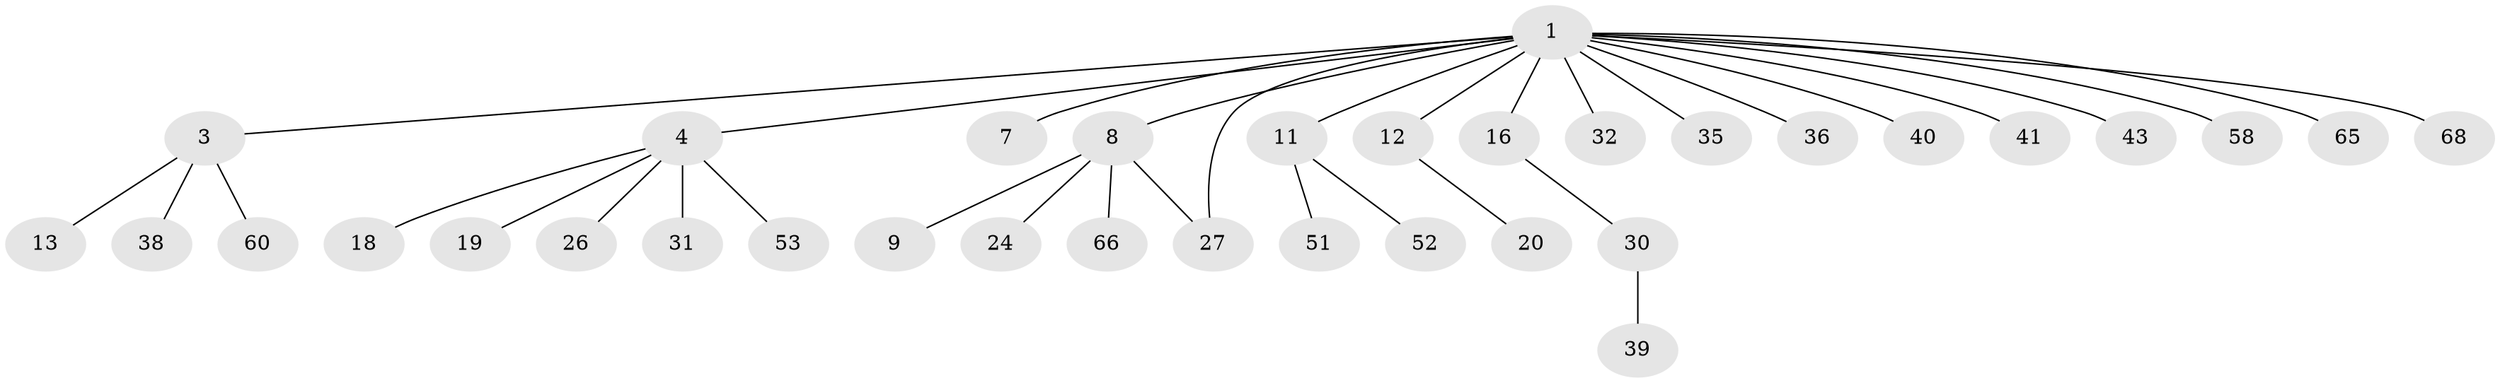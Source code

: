 // original degree distribution, {4: 0.043478260869565216, 18: 0.014492753623188406, 6: 0.014492753623188406, 3: 0.11594202898550725, 2: 0.18840579710144928, 5: 0.014492753623188406, 1: 0.5942028985507246, 8: 0.014492753623188406}
// Generated by graph-tools (version 1.1) at 2025/14/03/09/25 04:14:35]
// undirected, 34 vertices, 34 edges
graph export_dot {
graph [start="1"]
  node [color=gray90,style=filled];
  1 [super="+2+14+6"];
  3 [super="+5+21"];
  4 [super="+10"];
  7 [super="+63+54"];
  8;
  9 [super="+23"];
  11 [super="+44"];
  12 [super="+50+62"];
  13;
  16 [super="+17"];
  18;
  19;
  20 [super="+37+59"];
  24;
  26;
  27 [super="+61"];
  30;
  31;
  32 [super="+55"];
  35;
  36 [super="+48"];
  38;
  39;
  40;
  41 [super="+46"];
  43;
  51;
  52 [super="+56"];
  53;
  58;
  60;
  65;
  66;
  68;
  1 -- 65;
  1 -- 3;
  1 -- 4 [weight=2];
  1 -- 68;
  1 -- 7;
  1 -- 8;
  1 -- 11;
  1 -- 12;
  1 -- 16;
  1 -- 27;
  1 -- 32;
  1 -- 35;
  1 -- 36;
  1 -- 40;
  1 -- 41;
  1 -- 43;
  1 -- 58;
  3 -- 13;
  3 -- 38;
  3 -- 60;
  4 -- 26;
  4 -- 18;
  4 -- 19;
  4 -- 53;
  4 -- 31;
  8 -- 9;
  8 -- 24;
  8 -- 27;
  8 -- 66;
  11 -- 51;
  11 -- 52;
  12 -- 20;
  16 -- 30;
  30 -- 39;
}

